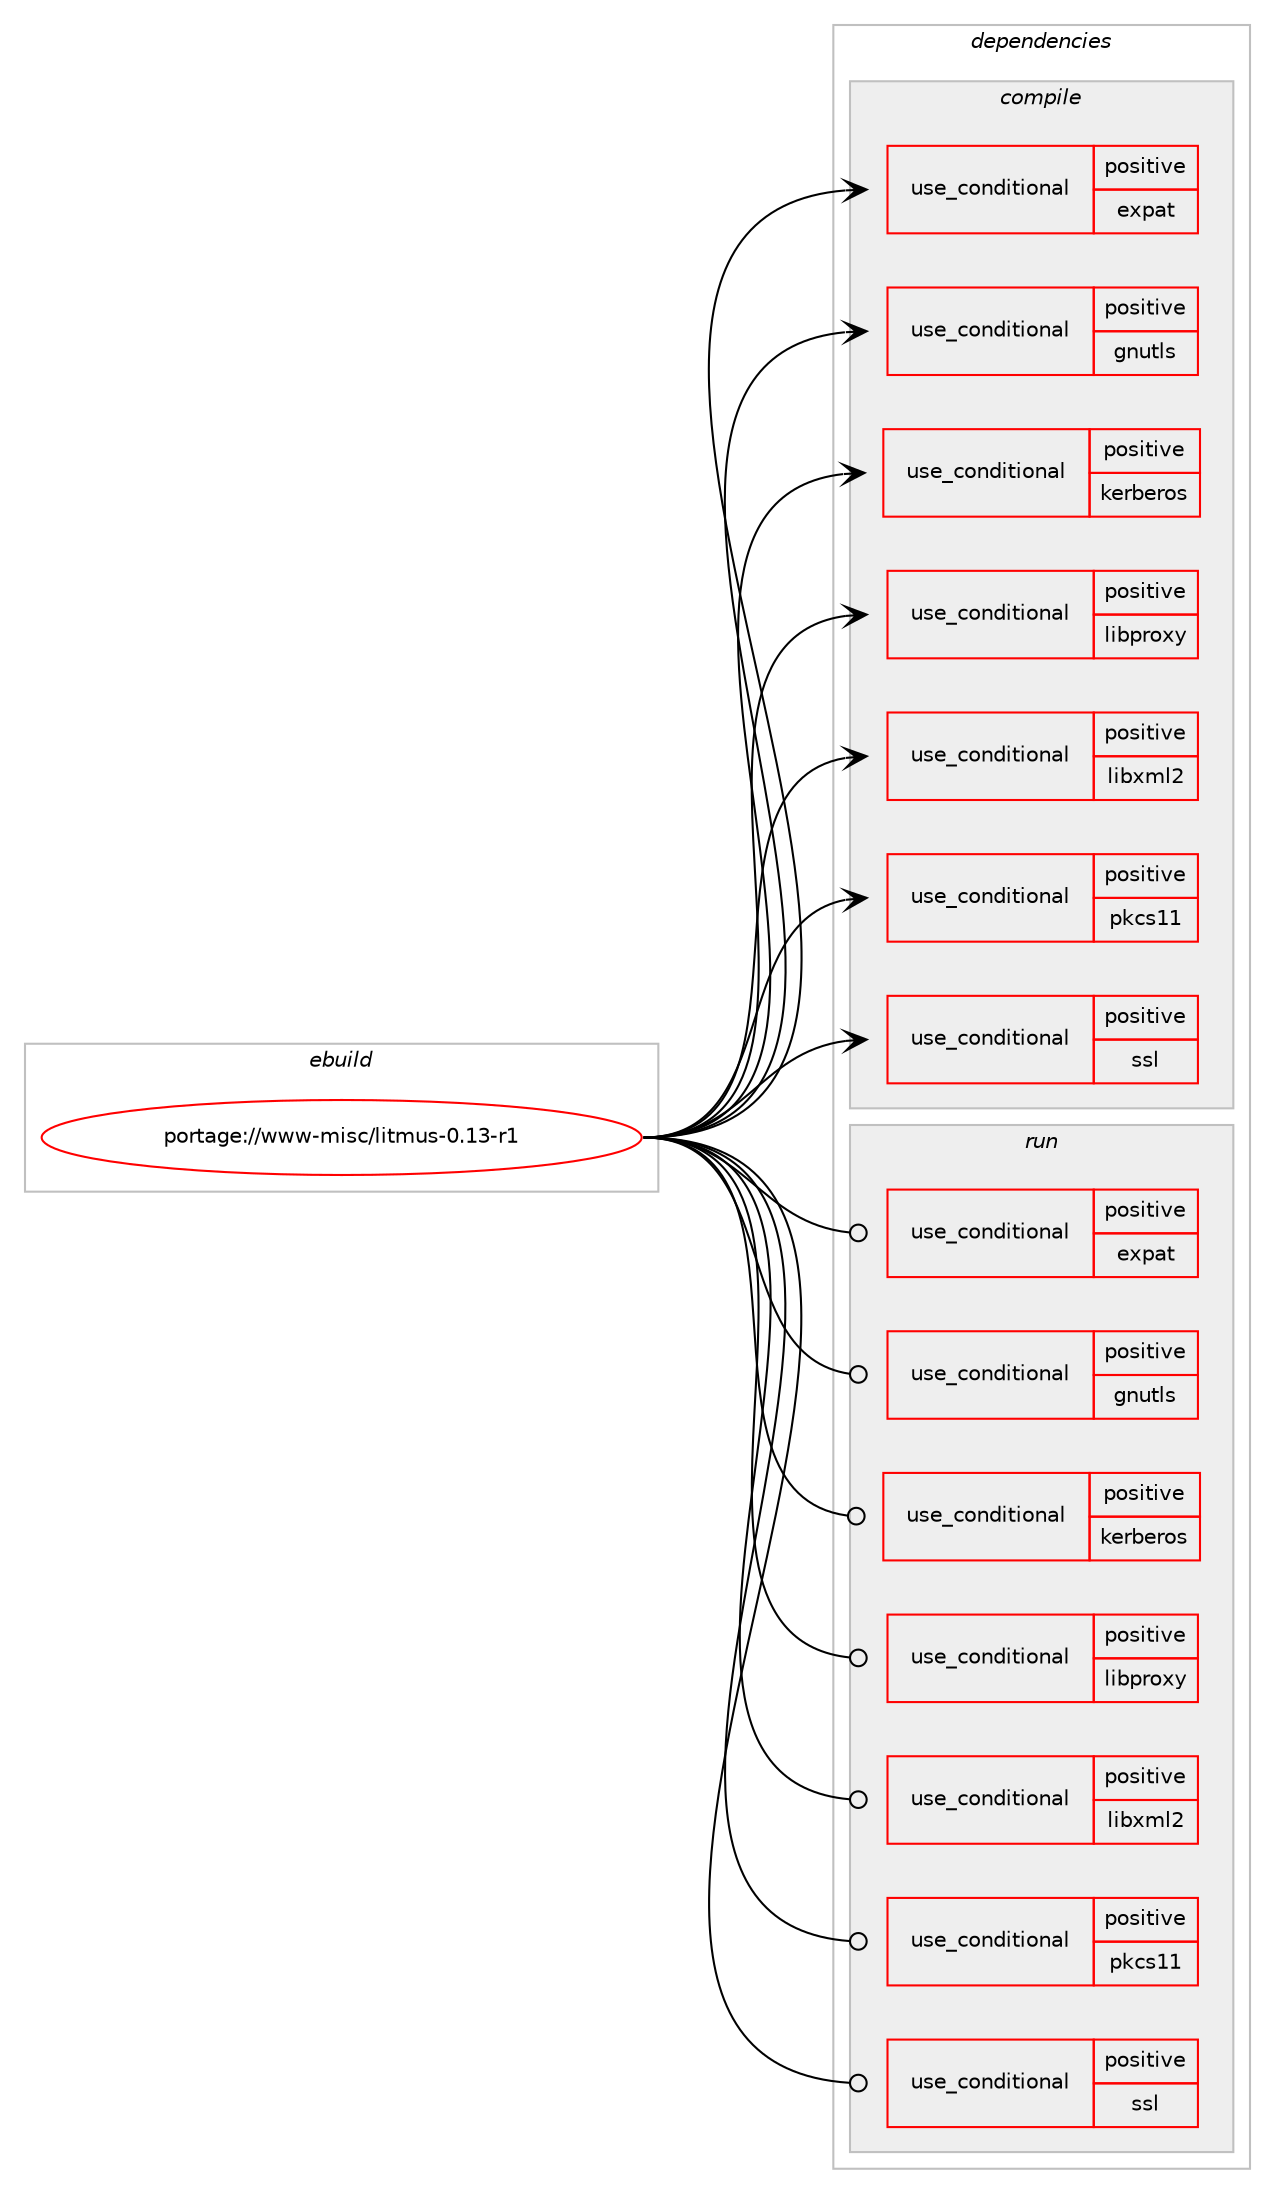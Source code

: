 digraph prolog {

# *************
# Graph options
# *************

newrank=true;
concentrate=true;
compound=true;
graph [rankdir=LR,fontname=Helvetica,fontsize=10,ranksep=1.5];#, ranksep=2.5, nodesep=0.2];
edge  [arrowhead=vee];
node  [fontname=Helvetica,fontsize=10];

# **********
# The ebuild
# **********

subgraph cluster_leftcol {
color=gray;
rank=same;
label=<<i>ebuild</i>>;
id [label="portage://www-misc/litmus-0.13-r1", color=red, width=4, href="../www-misc/litmus-0.13-r1.svg"];
}

# ****************
# The dependencies
# ****************

subgraph cluster_midcol {
color=gray;
label=<<i>dependencies</i>>;
subgraph cluster_compile {
fillcolor="#eeeeee";
style=filled;
label=<<i>compile</i>>;
subgraph cond256 {
dependency1368 [label=<<TABLE BORDER="0" CELLBORDER="1" CELLSPACING="0" CELLPADDING="4"><TR><TD ROWSPAN="3" CELLPADDING="10">use_conditional</TD></TR><TR><TD>positive</TD></TR><TR><TD>expat</TD></TR></TABLE>>, shape=none, color=red];
# *** BEGIN UNKNOWN DEPENDENCY TYPE (TODO) ***
# dependency1368 -> package_dependency(portage://www-misc/litmus-0.13-r1,install,no,dev-libs,expat,none,[,,],[slot(0)],[])
# *** END UNKNOWN DEPENDENCY TYPE (TODO) ***

}
id:e -> dependency1368:w [weight=20,style="solid",arrowhead="vee"];
subgraph cond257 {
dependency1369 [label=<<TABLE BORDER="0" CELLBORDER="1" CELLSPACING="0" CELLPADDING="4"><TR><TD ROWSPAN="3" CELLPADDING="10">use_conditional</TD></TR><TR><TD>positive</TD></TR><TR><TD>gnutls</TD></TR></TABLE>>, shape=none, color=red];
# *** BEGIN UNKNOWN DEPENDENCY TYPE (TODO) ***
# dependency1369 -> package_dependency(portage://www-misc/litmus-0.13-r1,install,no,net-libs,gnutls,none,[,,],[slot(0)],[])
# *** END UNKNOWN DEPENDENCY TYPE (TODO) ***

}
id:e -> dependency1369:w [weight=20,style="solid",arrowhead="vee"];
subgraph cond258 {
dependency1370 [label=<<TABLE BORDER="0" CELLBORDER="1" CELLSPACING="0" CELLPADDING="4"><TR><TD ROWSPAN="3" CELLPADDING="10">use_conditional</TD></TR><TR><TD>positive</TD></TR><TR><TD>kerberos</TD></TR></TABLE>>, shape=none, color=red];
# *** BEGIN UNKNOWN DEPENDENCY TYPE (TODO) ***
# dependency1370 -> package_dependency(portage://www-misc/litmus-0.13-r1,install,no,app-crypt,mit-krb5,none,[,,],[slot(0)],[])
# *** END UNKNOWN DEPENDENCY TYPE (TODO) ***

}
id:e -> dependency1370:w [weight=20,style="solid",arrowhead="vee"];
subgraph cond259 {
dependency1371 [label=<<TABLE BORDER="0" CELLBORDER="1" CELLSPACING="0" CELLPADDING="4"><TR><TD ROWSPAN="3" CELLPADDING="10">use_conditional</TD></TR><TR><TD>positive</TD></TR><TR><TD>libproxy</TD></TR></TABLE>>, shape=none, color=red];
# *** BEGIN UNKNOWN DEPENDENCY TYPE (TODO) ***
# dependency1371 -> package_dependency(portage://www-misc/litmus-0.13-r1,install,no,net-libs,libproxy,none,[,,],[slot(0)],[])
# *** END UNKNOWN DEPENDENCY TYPE (TODO) ***

}
id:e -> dependency1371:w [weight=20,style="solid",arrowhead="vee"];
subgraph cond260 {
dependency1372 [label=<<TABLE BORDER="0" CELLBORDER="1" CELLSPACING="0" CELLPADDING="4"><TR><TD ROWSPAN="3" CELLPADDING="10">use_conditional</TD></TR><TR><TD>positive</TD></TR><TR><TD>libxml2</TD></TR></TABLE>>, shape=none, color=red];
# *** BEGIN UNKNOWN DEPENDENCY TYPE (TODO) ***
# dependency1372 -> package_dependency(portage://www-misc/litmus-0.13-r1,install,no,dev-libs,libxml2,none,[,,],[slot(2)],[])
# *** END UNKNOWN DEPENDENCY TYPE (TODO) ***

}
id:e -> dependency1372:w [weight=20,style="solid",arrowhead="vee"];
subgraph cond261 {
dependency1373 [label=<<TABLE BORDER="0" CELLBORDER="1" CELLSPACING="0" CELLPADDING="4"><TR><TD ROWSPAN="3" CELLPADDING="10">use_conditional</TD></TR><TR><TD>positive</TD></TR><TR><TD>pkcs11</TD></TR></TABLE>>, shape=none, color=red];
# *** BEGIN UNKNOWN DEPENDENCY TYPE (TODO) ***
# dependency1373 -> package_dependency(portage://www-misc/litmus-0.13-r1,install,no,dev-libs,pakchois,none,[,,],[slot(0)],[])
# *** END UNKNOWN DEPENDENCY TYPE (TODO) ***

}
id:e -> dependency1373:w [weight=20,style="solid",arrowhead="vee"];
subgraph cond262 {
dependency1374 [label=<<TABLE BORDER="0" CELLBORDER="1" CELLSPACING="0" CELLPADDING="4"><TR><TD ROWSPAN="3" CELLPADDING="10">use_conditional</TD></TR><TR><TD>positive</TD></TR><TR><TD>ssl</TD></TR></TABLE>>, shape=none, color=red];
# *** BEGIN UNKNOWN DEPENDENCY TYPE (TODO) ***
# dependency1374 -> package_dependency(portage://www-misc/litmus-0.13-r1,install,no,dev-libs,openssl,none,[,,],[slot(0)],[])
# *** END UNKNOWN DEPENDENCY TYPE (TODO) ***

}
id:e -> dependency1374:w [weight=20,style="solid",arrowhead="vee"];
# *** BEGIN UNKNOWN DEPENDENCY TYPE (TODO) ***
# id -> package_dependency(portage://www-misc/litmus-0.13-r1,install,no,net-libs,neon,none,[,,],[slot(0),equal],[use(optenable(expat),none),use(optenable(gnutls),none),use(optenable(kerberos),none),use(optenable(libproxy),none),use(optenable(pkcs11),none),use(optenable(ssl),none),use(enable(zlib),none)])
# *** END UNKNOWN DEPENDENCY TYPE (TODO) ***

}
subgraph cluster_compileandrun {
fillcolor="#eeeeee";
style=filled;
label=<<i>compile and run</i>>;
}
subgraph cluster_run {
fillcolor="#eeeeee";
style=filled;
label=<<i>run</i>>;
subgraph cond263 {
dependency1375 [label=<<TABLE BORDER="0" CELLBORDER="1" CELLSPACING="0" CELLPADDING="4"><TR><TD ROWSPAN="3" CELLPADDING="10">use_conditional</TD></TR><TR><TD>positive</TD></TR><TR><TD>expat</TD></TR></TABLE>>, shape=none, color=red];
# *** BEGIN UNKNOWN DEPENDENCY TYPE (TODO) ***
# dependency1375 -> package_dependency(portage://www-misc/litmus-0.13-r1,run,no,dev-libs,expat,none,[,,],[slot(0)],[])
# *** END UNKNOWN DEPENDENCY TYPE (TODO) ***

}
id:e -> dependency1375:w [weight=20,style="solid",arrowhead="odot"];
subgraph cond264 {
dependency1376 [label=<<TABLE BORDER="0" CELLBORDER="1" CELLSPACING="0" CELLPADDING="4"><TR><TD ROWSPAN="3" CELLPADDING="10">use_conditional</TD></TR><TR><TD>positive</TD></TR><TR><TD>gnutls</TD></TR></TABLE>>, shape=none, color=red];
# *** BEGIN UNKNOWN DEPENDENCY TYPE (TODO) ***
# dependency1376 -> package_dependency(portage://www-misc/litmus-0.13-r1,run,no,net-libs,gnutls,none,[,,],[slot(0)],[])
# *** END UNKNOWN DEPENDENCY TYPE (TODO) ***

}
id:e -> dependency1376:w [weight=20,style="solid",arrowhead="odot"];
subgraph cond265 {
dependency1377 [label=<<TABLE BORDER="0" CELLBORDER="1" CELLSPACING="0" CELLPADDING="4"><TR><TD ROWSPAN="3" CELLPADDING="10">use_conditional</TD></TR><TR><TD>positive</TD></TR><TR><TD>kerberos</TD></TR></TABLE>>, shape=none, color=red];
# *** BEGIN UNKNOWN DEPENDENCY TYPE (TODO) ***
# dependency1377 -> package_dependency(portage://www-misc/litmus-0.13-r1,run,no,app-crypt,mit-krb5,none,[,,],[slot(0)],[])
# *** END UNKNOWN DEPENDENCY TYPE (TODO) ***

}
id:e -> dependency1377:w [weight=20,style="solid",arrowhead="odot"];
subgraph cond266 {
dependency1378 [label=<<TABLE BORDER="0" CELLBORDER="1" CELLSPACING="0" CELLPADDING="4"><TR><TD ROWSPAN="3" CELLPADDING="10">use_conditional</TD></TR><TR><TD>positive</TD></TR><TR><TD>libproxy</TD></TR></TABLE>>, shape=none, color=red];
# *** BEGIN UNKNOWN DEPENDENCY TYPE (TODO) ***
# dependency1378 -> package_dependency(portage://www-misc/litmus-0.13-r1,run,no,net-libs,libproxy,none,[,,],[slot(0)],[])
# *** END UNKNOWN DEPENDENCY TYPE (TODO) ***

}
id:e -> dependency1378:w [weight=20,style="solid",arrowhead="odot"];
subgraph cond267 {
dependency1379 [label=<<TABLE BORDER="0" CELLBORDER="1" CELLSPACING="0" CELLPADDING="4"><TR><TD ROWSPAN="3" CELLPADDING="10">use_conditional</TD></TR><TR><TD>positive</TD></TR><TR><TD>libxml2</TD></TR></TABLE>>, shape=none, color=red];
# *** BEGIN UNKNOWN DEPENDENCY TYPE (TODO) ***
# dependency1379 -> package_dependency(portage://www-misc/litmus-0.13-r1,run,no,dev-libs,libxml2,none,[,,],[slot(2)],[])
# *** END UNKNOWN DEPENDENCY TYPE (TODO) ***

}
id:e -> dependency1379:w [weight=20,style="solid",arrowhead="odot"];
subgraph cond268 {
dependency1380 [label=<<TABLE BORDER="0" CELLBORDER="1" CELLSPACING="0" CELLPADDING="4"><TR><TD ROWSPAN="3" CELLPADDING="10">use_conditional</TD></TR><TR><TD>positive</TD></TR><TR><TD>pkcs11</TD></TR></TABLE>>, shape=none, color=red];
# *** BEGIN UNKNOWN DEPENDENCY TYPE (TODO) ***
# dependency1380 -> package_dependency(portage://www-misc/litmus-0.13-r1,run,no,dev-libs,pakchois,none,[,,],[slot(0)],[])
# *** END UNKNOWN DEPENDENCY TYPE (TODO) ***

}
id:e -> dependency1380:w [weight=20,style="solid",arrowhead="odot"];
subgraph cond269 {
dependency1381 [label=<<TABLE BORDER="0" CELLBORDER="1" CELLSPACING="0" CELLPADDING="4"><TR><TD ROWSPAN="3" CELLPADDING="10">use_conditional</TD></TR><TR><TD>positive</TD></TR><TR><TD>ssl</TD></TR></TABLE>>, shape=none, color=red];
# *** BEGIN UNKNOWN DEPENDENCY TYPE (TODO) ***
# dependency1381 -> package_dependency(portage://www-misc/litmus-0.13-r1,run,no,dev-libs,openssl,none,[,,],[slot(0)],[])
# *** END UNKNOWN DEPENDENCY TYPE (TODO) ***

}
id:e -> dependency1381:w [weight=20,style="solid",arrowhead="odot"];
# *** BEGIN UNKNOWN DEPENDENCY TYPE (TODO) ***
# id -> package_dependency(portage://www-misc/litmus-0.13-r1,run,no,net-libs,neon,none,[,,],[slot(0),equal],[use(optenable(expat),none),use(optenable(gnutls),none),use(optenable(kerberos),none),use(optenable(libproxy),none),use(optenable(pkcs11),none),use(optenable(ssl),none),use(enable(zlib),none)])
# *** END UNKNOWN DEPENDENCY TYPE (TODO) ***

}
}

# **************
# The candidates
# **************

subgraph cluster_choices {
rank=same;
color=gray;
label=<<i>candidates</i>>;

}

}
